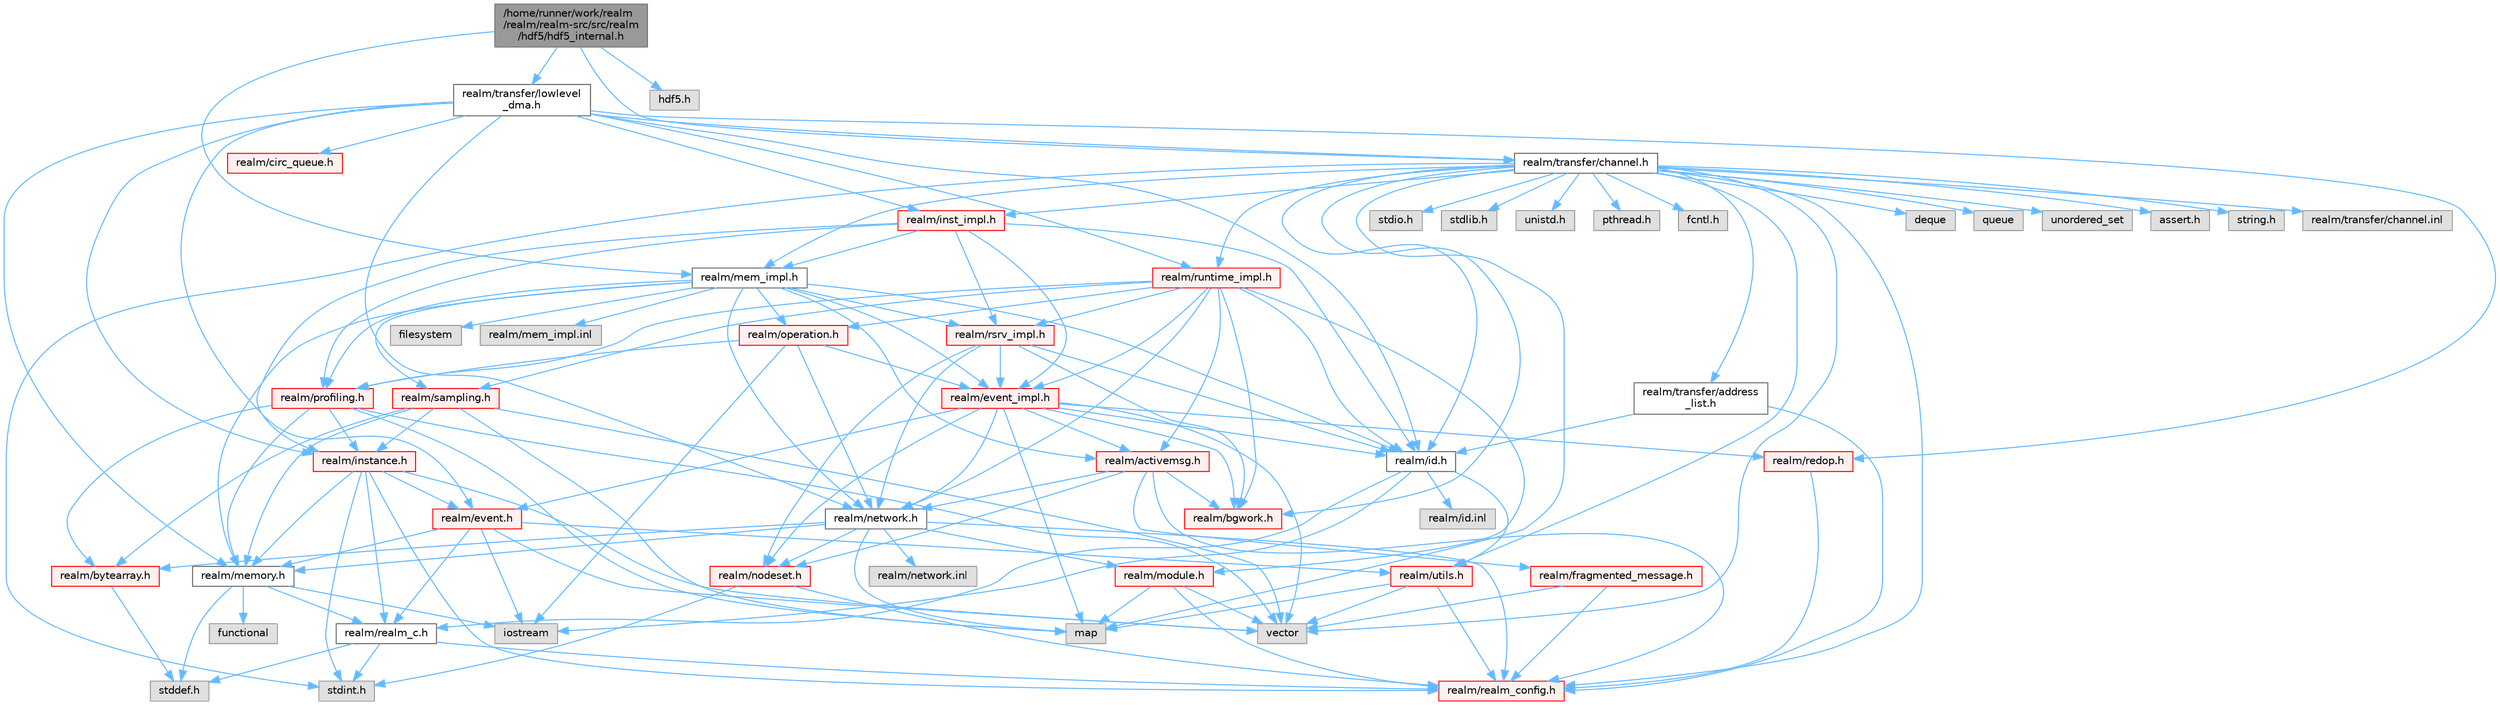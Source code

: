digraph "/home/runner/work/realm/realm/realm-src/src/realm/hdf5/hdf5_internal.h"
{
 // LATEX_PDF_SIZE
  bgcolor="transparent";
  edge [fontname=Helvetica,fontsize=10,labelfontname=Helvetica,labelfontsize=10];
  node [fontname=Helvetica,fontsize=10,shape=box,height=0.2,width=0.4];
  Node1 [id="Node000001",label="/home/runner/work/realm\l/realm/realm-src/src/realm\l/hdf5/hdf5_internal.h",height=0.2,width=0.4,color="gray40", fillcolor="grey60", style="filled", fontcolor="black",tooltip=" "];
  Node1 -> Node2 [id="edge1_Node000001_Node000002",color="steelblue1",style="solid",tooltip=" "];
  Node2 [id="Node000002",label="realm/mem_impl.h",height=0.2,width=0.4,color="grey40", fillcolor="white", style="filled",URL="$mem__impl_8h.html",tooltip=" "];
  Node2 -> Node3 [id="edge2_Node000002_Node000003",color="steelblue1",style="solid",tooltip=" "];
  Node3 [id="Node000003",label="realm/memory.h",height=0.2,width=0.4,color="grey40", fillcolor="white", style="filled",URL="$memory_8h.html",tooltip=" "];
  Node3 -> Node4 [id="edge3_Node000003_Node000004",color="steelblue1",style="solid",tooltip=" "];
  Node4 [id="Node000004",label="realm/realm_c.h",height=0.2,width=0.4,color="grey40", fillcolor="white", style="filled",URL="$realm__c_8h.html",tooltip=" "];
  Node4 -> Node5 [id="edge4_Node000004_Node000005",color="steelblue1",style="solid",tooltip=" "];
  Node5 [id="Node000005",label="realm/realm_config.h",height=0.2,width=0.4,color="red", fillcolor="#FFF0F0", style="filled",URL="$realm__config_8h.html",tooltip=" "];
  Node4 -> Node8 [id="edge5_Node000004_Node000008",color="steelblue1",style="solid",tooltip=" "];
  Node8 [id="Node000008",label="stddef.h",height=0.2,width=0.4,color="grey60", fillcolor="#E0E0E0", style="filled",tooltip=" "];
  Node4 -> Node9 [id="edge6_Node000004_Node000009",color="steelblue1",style="solid",tooltip=" "];
  Node9 [id="Node000009",label="stdint.h",height=0.2,width=0.4,color="grey60", fillcolor="#E0E0E0", style="filled",tooltip=" "];
  Node3 -> Node8 [id="edge7_Node000003_Node000008",color="steelblue1",style="solid",tooltip=" "];
  Node3 -> Node10 [id="edge8_Node000003_Node000010",color="steelblue1",style="solid",tooltip=" "];
  Node10 [id="Node000010",label="iostream",height=0.2,width=0.4,color="grey60", fillcolor="#E0E0E0", style="filled",tooltip=" "];
  Node3 -> Node11 [id="edge9_Node000003_Node000011",color="steelblue1",style="solid",tooltip=" "];
  Node11 [id="Node000011",label="functional",height=0.2,width=0.4,color="grey60", fillcolor="#E0E0E0", style="filled",tooltip=" "];
  Node2 -> Node12 [id="edge10_Node000002_Node000012",color="steelblue1",style="solid",tooltip=" "];
  Node12 [id="Node000012",label="realm/id.h",height=0.2,width=0.4,color="grey40", fillcolor="white", style="filled",URL="$id_8h.html",tooltip=" "];
  Node12 -> Node4 [id="edge11_Node000012_Node000004",color="steelblue1",style="solid",tooltip=" "];
  Node12 -> Node13 [id="edge12_Node000012_Node000013",color="steelblue1",style="solid",tooltip=" "];
  Node13 [id="Node000013",label="realm/utils.h",height=0.2,width=0.4,color="red", fillcolor="#FFF0F0", style="filled",URL="$utils_8h.html",tooltip=" "];
  Node13 -> Node5 [id="edge13_Node000013_Node000005",color="steelblue1",style="solid",tooltip=" "];
  Node13 -> Node16 [id="edge14_Node000013_Node000016",color="steelblue1",style="solid",tooltip=" "];
  Node16 [id="Node000016",label="vector",height=0.2,width=0.4,color="grey60", fillcolor="#E0E0E0", style="filled",tooltip=" "];
  Node13 -> Node17 [id="edge15_Node000013_Node000017",color="steelblue1",style="solid",tooltip=" "];
  Node17 [id="Node000017",label="map",height=0.2,width=0.4,color="grey60", fillcolor="#E0E0E0", style="filled",tooltip=" "];
  Node12 -> Node10 [id="edge16_Node000012_Node000010",color="steelblue1",style="solid",tooltip=" "];
  Node12 -> Node22 [id="edge17_Node000012_Node000022",color="steelblue1",style="solid",tooltip=" "];
  Node22 [id="Node000022",label="realm/id.inl",height=0.2,width=0.4,color="grey60", fillcolor="#E0E0E0", style="filled",tooltip=" "];
  Node2 -> Node23 [id="edge18_Node000002_Node000023",color="steelblue1",style="solid",tooltip=" "];
  Node23 [id="Node000023",label="realm/network.h",height=0.2,width=0.4,color="grey40", fillcolor="white", style="filled",URL="$network_8h.html",tooltip=" "];
  Node23 -> Node5 [id="edge19_Node000023_Node000005",color="steelblue1",style="solid",tooltip=" "];
  Node23 -> Node24 [id="edge20_Node000023_Node000024",color="steelblue1",style="solid",tooltip=" "];
  Node24 [id="Node000024",label="realm/module.h",height=0.2,width=0.4,color="red", fillcolor="#FFF0F0", style="filled",URL="$module_8h.html",tooltip=" "];
  Node24 -> Node5 [id="edge21_Node000024_Node000005",color="steelblue1",style="solid",tooltip=" "];
  Node24 -> Node16 [id="edge22_Node000024_Node000016",color="steelblue1",style="solid",tooltip=" "];
  Node24 -> Node17 [id="edge23_Node000024_Node000017",color="steelblue1",style="solid",tooltip=" "];
  Node23 -> Node28 [id="edge24_Node000023_Node000028",color="steelblue1",style="solid",tooltip=" "];
  Node28 [id="Node000028",label="realm/nodeset.h",height=0.2,width=0.4,color="red", fillcolor="#FFF0F0", style="filled",URL="$nodeset_8h.html",tooltip=" "];
  Node28 -> Node5 [id="edge25_Node000028_Node000005",color="steelblue1",style="solid",tooltip=" "];
  Node28 -> Node9 [id="edge26_Node000028_Node000009",color="steelblue1",style="solid",tooltip=" "];
  Node23 -> Node3 [id="edge27_Node000023_Node000003",color="steelblue1",style="solid",tooltip=" "];
  Node23 -> Node36 [id="edge28_Node000023_Node000036",color="steelblue1",style="solid",tooltip=" "];
  Node36 [id="Node000036",label="realm/bytearray.h",height=0.2,width=0.4,color="red", fillcolor="#FFF0F0", style="filled",URL="$bytearray_8h.html",tooltip=" "];
  Node36 -> Node8 [id="edge29_Node000036_Node000008",color="steelblue1",style="solid",tooltip=" "];
  Node23 -> Node17 [id="edge30_Node000023_Node000017",color="steelblue1",style="solid",tooltip=" "];
  Node23 -> Node38 [id="edge31_Node000023_Node000038",color="steelblue1",style="solid",tooltip=" "];
  Node38 [id="Node000038",label="realm/network.inl",height=0.2,width=0.4,color="grey60", fillcolor="#E0E0E0", style="filled",tooltip=" "];
  Node2 -> Node39 [id="edge32_Node000002_Node000039",color="steelblue1",style="solid",tooltip=" "];
  Node39 [id="Node000039",label="realm/activemsg.h",height=0.2,width=0.4,color="red", fillcolor="#FFF0F0", style="filled",URL="$activemsg_8h.html",tooltip=" "];
  Node39 -> Node5 [id="edge33_Node000039_Node000005",color="steelblue1",style="solid",tooltip=" "];
  Node39 -> Node40 [id="edge34_Node000039_Node000040",color="steelblue1",style="solid",tooltip=" "];
  Node40 [id="Node000040",label="realm/fragmented_message.h",height=0.2,width=0.4,color="red", fillcolor="#FFF0F0", style="filled",URL="$fragmented__message_8h.html",tooltip="Helper utility for reconstructing large ActiveMessages that were split into multiple network packets."];
  Node40 -> Node5 [id="edge35_Node000040_Node000005",color="steelblue1",style="solid",tooltip=" "];
  Node40 -> Node16 [id="edge36_Node000040_Node000016",color="steelblue1",style="solid",tooltip=" "];
  Node39 -> Node28 [id="edge37_Node000039_Node000028",color="steelblue1",style="solid",tooltip=" "];
  Node39 -> Node23 [id="edge38_Node000039_Node000023",color="steelblue1",style="solid",tooltip=" "];
  Node39 -> Node52 [id="edge39_Node000039_Node000052",color="steelblue1",style="solid",tooltip=" "];
  Node52 [id="Node000052",label="realm/bgwork.h",height=0.2,width=0.4,color="red", fillcolor="#FFF0F0", style="filled",URL="$bgwork_8h.html",tooltip=" "];
  Node2 -> Node61 [id="edge40_Node000002_Node000061",color="steelblue1",style="solid",tooltip=" "];
  Node61 [id="Node000061",label="realm/operation.h",height=0.2,width=0.4,color="red", fillcolor="#FFF0F0", style="filled",URL="$operation_8h.html",tooltip=" "];
  Node61 -> Node62 [id="edge41_Node000061_Node000062",color="steelblue1",style="solid",tooltip=" "];
  Node62 [id="Node000062",label="realm/profiling.h",height=0.2,width=0.4,color="red", fillcolor="#FFF0F0", style="filled",URL="$profiling_8h.html",tooltip=" "];
  Node62 -> Node16 [id="edge42_Node000062_Node000016",color="steelblue1",style="solid",tooltip=" "];
  Node62 -> Node17 [id="edge43_Node000062_Node000017",color="steelblue1",style="solid",tooltip=" "];
  Node62 -> Node36 [id="edge44_Node000062_Node000036",color="steelblue1",style="solid",tooltip=" "];
  Node62 -> Node3 [id="edge45_Node000062_Node000003",color="steelblue1",style="solid",tooltip=" "];
  Node62 -> Node68 [id="edge46_Node000062_Node000068",color="steelblue1",style="solid",tooltip=" "];
  Node68 [id="Node000068",label="realm/instance.h",height=0.2,width=0.4,color="red", fillcolor="#FFF0F0", style="filled",URL="$instance_8h.html",tooltip=" "];
  Node68 -> Node5 [id="edge47_Node000068_Node000005",color="steelblue1",style="solid",tooltip=" "];
  Node68 -> Node4 [id="edge48_Node000068_Node000004",color="steelblue1",style="solid",tooltip=" "];
  Node68 -> Node65 [id="edge49_Node000068_Node000065",color="steelblue1",style="solid",tooltip=" "];
  Node65 [id="Node000065",label="realm/event.h",height=0.2,width=0.4,color="red", fillcolor="#FFF0F0", style="filled",URL="$event_8h.html",tooltip=" "];
  Node65 -> Node4 [id="edge50_Node000065_Node000004",color="steelblue1",style="solid",tooltip=" "];
  Node65 -> Node13 [id="edge51_Node000065_Node000013",color="steelblue1",style="solid",tooltip=" "];
  Node65 -> Node3 [id="edge52_Node000065_Node000003",color="steelblue1",style="solid",tooltip=" "];
  Node65 -> Node16 [id="edge53_Node000065_Node000016",color="steelblue1",style="solid",tooltip=" "];
  Node65 -> Node10 [id="edge54_Node000065_Node000010",color="steelblue1",style="solid",tooltip=" "];
  Node68 -> Node3 [id="edge55_Node000068_Node000003",color="steelblue1",style="solid",tooltip=" "];
  Node68 -> Node16 [id="edge56_Node000068_Node000016",color="steelblue1",style="solid",tooltip=" "];
  Node68 -> Node9 [id="edge57_Node000068_Node000009",color="steelblue1",style="solid",tooltip=" "];
  Node61 -> Node77 [id="edge58_Node000061_Node000077",color="steelblue1",style="solid",tooltip=" "];
  Node77 [id="Node000077",label="realm/event_impl.h",height=0.2,width=0.4,color="red", fillcolor="#FFF0F0", style="filled",URL="$event__impl_8h.html",tooltip=" "];
  Node77 -> Node65 [id="edge59_Node000077_Node000065",color="steelblue1",style="solid",tooltip=" "];
  Node77 -> Node12 [id="edge60_Node000077_Node000012",color="steelblue1",style="solid",tooltip=" "];
  Node77 -> Node28 [id="edge61_Node000077_Node000028",color="steelblue1",style="solid",tooltip=" "];
  Node77 -> Node23 [id="edge62_Node000077_Node000023",color="steelblue1",style="solid",tooltip=" "];
  Node77 -> Node39 [id="edge63_Node000077_Node000039",color="steelblue1",style="solid",tooltip=" "];
  Node77 -> Node83 [id="edge64_Node000077_Node000083",color="steelblue1",style="solid",tooltip=" "];
  Node83 [id="Node000083",label="realm/redop.h",height=0.2,width=0.4,color="red", fillcolor="#FFF0F0", style="filled",URL="$redop_8h.html",tooltip=" "];
  Node83 -> Node5 [id="edge65_Node000083_Node000005",color="steelblue1",style="solid",tooltip=" "];
  Node77 -> Node52 [id="edge66_Node000077_Node000052",color="steelblue1",style="solid",tooltip=" "];
  Node77 -> Node16 [id="edge67_Node000077_Node000016",color="steelblue1",style="solid",tooltip=" "];
  Node77 -> Node17 [id="edge68_Node000077_Node000017",color="steelblue1",style="solid",tooltip=" "];
  Node61 -> Node23 [id="edge69_Node000061_Node000023",color="steelblue1",style="solid",tooltip=" "];
  Node61 -> Node10 [id="edge70_Node000061_Node000010",color="steelblue1",style="solid",tooltip=" "];
  Node2 -> Node62 [id="edge71_Node000002_Node000062",color="steelblue1",style="solid",tooltip=" "];
  Node2 -> Node89 [id="edge72_Node000002_Node000089",color="steelblue1",style="solid",tooltip=" "];
  Node89 [id="Node000089",label="realm/sampling.h",height=0.2,width=0.4,color="red", fillcolor="#FFF0F0", style="filled",URL="$sampling_8h.html",tooltip=" "];
  Node89 -> Node16 [id="edge73_Node000089_Node000016",color="steelblue1",style="solid",tooltip=" "];
  Node89 -> Node17 [id="edge74_Node000089_Node000017",color="steelblue1",style="solid",tooltip=" "];
  Node89 -> Node36 [id="edge75_Node000089_Node000036",color="steelblue1",style="solid",tooltip=" "];
  Node89 -> Node3 [id="edge76_Node000089_Node000003",color="steelblue1",style="solid",tooltip=" "];
  Node89 -> Node68 [id="edge77_Node000089_Node000068",color="steelblue1",style="solid",tooltip=" "];
  Node2 -> Node77 [id="edge78_Node000002_Node000077",color="steelblue1",style="solid",tooltip=" "];
  Node2 -> Node91 [id="edge79_Node000002_Node000091",color="steelblue1",style="solid",tooltip=" "];
  Node91 [id="Node000091",label="realm/rsrv_impl.h",height=0.2,width=0.4,color="red", fillcolor="#FFF0F0", style="filled",URL="$rsrv__impl_8h.html",tooltip=" "];
  Node91 -> Node12 [id="edge80_Node000091_Node000012",color="steelblue1",style="solid",tooltip=" "];
  Node91 -> Node23 [id="edge81_Node000091_Node000023",color="steelblue1",style="solid",tooltip=" "];
  Node91 -> Node28 [id="edge82_Node000091_Node000028",color="steelblue1",style="solid",tooltip=" "];
  Node91 -> Node52 [id="edge83_Node000091_Node000052",color="steelblue1",style="solid",tooltip=" "];
  Node91 -> Node77 [id="edge84_Node000091_Node000077",color="steelblue1",style="solid",tooltip=" "];
  Node2 -> Node94 [id="edge85_Node000002_Node000094",color="steelblue1",style="solid",tooltip=" "];
  Node94 [id="Node000094",label="filesystem",height=0.2,width=0.4,color="grey60", fillcolor="#E0E0E0", style="filled",tooltip=" "];
  Node2 -> Node95 [id="edge86_Node000002_Node000095",color="steelblue1",style="solid",tooltip=" "];
  Node95 [id="Node000095",label="realm/mem_impl.inl",height=0.2,width=0.4,color="grey60", fillcolor="#E0E0E0", style="filled",tooltip=" "];
  Node1 -> Node96 [id="edge87_Node000001_Node000096",color="steelblue1",style="solid",tooltip=" "];
  Node96 [id="Node000096",label="realm/transfer/lowlevel\l_dma.h",height=0.2,width=0.4,color="grey40", fillcolor="white", style="filled",URL="$lowlevel__dma_8h.html",tooltip=" "];
  Node96 -> Node23 [id="edge88_Node000096_Node000023",color="steelblue1",style="solid",tooltip=" "];
  Node96 -> Node12 [id="edge89_Node000096_Node000012",color="steelblue1",style="solid",tooltip=" "];
  Node96 -> Node3 [id="edge90_Node000096_Node000003",color="steelblue1",style="solid",tooltip=" "];
  Node96 -> Node83 [id="edge91_Node000096_Node000083",color="steelblue1",style="solid",tooltip=" "];
  Node96 -> Node68 [id="edge92_Node000096_Node000068",color="steelblue1",style="solid",tooltip=" "];
  Node96 -> Node65 [id="edge93_Node000096_Node000065",color="steelblue1",style="solid",tooltip=" "];
  Node96 -> Node97 [id="edge94_Node000096_Node000097",color="steelblue1",style="solid",tooltip=" "];
  Node97 [id="Node000097",label="realm/runtime_impl.h",height=0.2,width=0.4,color="red", fillcolor="#FFF0F0", style="filled",URL="$runtime__impl_8h.html",tooltip=" "];
  Node97 -> Node12 [id="edge95_Node000097_Node000012",color="steelblue1",style="solid",tooltip=" "];
  Node97 -> Node23 [id="edge96_Node000097_Node000023",color="steelblue1",style="solid",tooltip=" "];
  Node97 -> Node61 [id="edge97_Node000097_Node000061",color="steelblue1",style="solid",tooltip=" "];
  Node97 -> Node62 [id="edge98_Node000097_Node000062",color="steelblue1",style="solid",tooltip=" "];
  Node97 -> Node77 [id="edge99_Node000097_Node000077",color="steelblue1",style="solid",tooltip=" "];
  Node97 -> Node91 [id="edge100_Node000097_Node000091",color="steelblue1",style="solid",tooltip=" "];
  Node97 -> Node89 [id="edge101_Node000097_Node000089",color="steelblue1",style="solid",tooltip=" "];
  Node97 -> Node24 [id="edge102_Node000097_Node000024",color="steelblue1",style="solid",tooltip=" "];
  Node97 -> Node52 [id="edge103_Node000097_Node000052",color="steelblue1",style="solid",tooltip=" "];
  Node97 -> Node39 [id="edge104_Node000097_Node000039",color="steelblue1",style="solid",tooltip=" "];
  Node96 -> Node128 [id="edge105_Node000096_Node000128",color="steelblue1",style="solid",tooltip=" "];
  Node128 [id="Node000128",label="realm/inst_impl.h",height=0.2,width=0.4,color="red", fillcolor="#FFF0F0", style="filled",URL="$inst__impl_8h.html",tooltip=" "];
  Node128 -> Node68 [id="edge106_Node000128_Node000068",color="steelblue1",style="solid",tooltip=" "];
  Node128 -> Node12 [id="edge107_Node000128_Node000012",color="steelblue1",style="solid",tooltip=" "];
  Node128 -> Node91 [id="edge108_Node000128_Node000091",color="steelblue1",style="solid",tooltip=" "];
  Node128 -> Node77 [id="edge109_Node000128_Node000077",color="steelblue1",style="solid",tooltip=" "];
  Node128 -> Node62 [id="edge110_Node000128_Node000062",color="steelblue1",style="solid",tooltip=" "];
  Node128 -> Node2 [id="edge111_Node000128_Node000002",color="steelblue1",style="solid",tooltip=" "];
  Node96 -> Node132 [id="edge112_Node000096_Node000132",color="steelblue1",style="solid",tooltip=" "];
  Node132 [id="Node000132",label="realm/transfer/channel.h",height=0.2,width=0.4,color="grey40", fillcolor="white", style="filled",URL="$channel_8h.html",tooltip=" "];
  Node132 -> Node5 [id="edge113_Node000132_Node000005",color="steelblue1",style="solid",tooltip=" "];
  Node132 -> Node133 [id="edge114_Node000132_Node000133",color="steelblue1",style="solid",tooltip=" "];
  Node133 [id="Node000133",label="stdio.h",height=0.2,width=0.4,color="grey60", fillcolor="#E0E0E0", style="filled",tooltip=" "];
  Node132 -> Node134 [id="edge115_Node000132_Node000134",color="steelblue1",style="solid",tooltip=" "];
  Node134 [id="Node000134",label="stdlib.h",height=0.2,width=0.4,color="grey60", fillcolor="#E0E0E0", style="filled",tooltip=" "];
  Node132 -> Node9 [id="edge116_Node000132_Node000009",color="steelblue1",style="solid",tooltip=" "];
  Node132 -> Node135 [id="edge117_Node000132_Node000135",color="steelblue1",style="solid",tooltip=" "];
  Node135 [id="Node000135",label="unistd.h",height=0.2,width=0.4,color="grey60", fillcolor="#E0E0E0", style="filled",tooltip=" "];
  Node132 -> Node136 [id="edge118_Node000132_Node000136",color="steelblue1",style="solid",tooltip=" "];
  Node136 [id="Node000136",label="pthread.h",height=0.2,width=0.4,color="grey60", fillcolor="#E0E0E0", style="filled",tooltip=" "];
  Node132 -> Node137 [id="edge119_Node000132_Node000137",color="steelblue1",style="solid",tooltip=" "];
  Node137 [id="Node000137",label="fcntl.h",height=0.2,width=0.4,color="grey60", fillcolor="#E0E0E0", style="filled",tooltip=" "];
  Node132 -> Node17 [id="edge120_Node000132_Node000017",color="steelblue1",style="solid",tooltip=" "];
  Node132 -> Node16 [id="edge121_Node000132_Node000016",color="steelblue1",style="solid",tooltip=" "];
  Node132 -> Node50 [id="edge122_Node000132_Node000050",color="steelblue1",style="solid",tooltip=" "];
  Node50 [id="Node000050",label="deque",height=0.2,width=0.4,color="grey60", fillcolor="#E0E0E0", style="filled",tooltip=" "];
  Node132 -> Node138 [id="edge123_Node000132_Node000138",color="steelblue1",style="solid",tooltip=" "];
  Node138 [id="Node000138",label="queue",height=0.2,width=0.4,color="grey60", fillcolor="#E0E0E0", style="filled",tooltip=" "];
  Node132 -> Node139 [id="edge124_Node000132_Node000139",color="steelblue1",style="solid",tooltip=" "];
  Node139 [id="Node000139",label="unordered_set",height=0.2,width=0.4,color="grey60", fillcolor="#E0E0E0", style="filled",tooltip=" "];
  Node132 -> Node140 [id="edge125_Node000132_Node000140",color="steelblue1",style="solid",tooltip=" "];
  Node140 [id="Node000140",label="assert.h",height=0.2,width=0.4,color="grey60", fillcolor="#E0E0E0", style="filled",tooltip=" "];
  Node132 -> Node141 [id="edge126_Node000132_Node000141",color="steelblue1",style="solid",tooltip=" "];
  Node141 [id="Node000141",label="string.h",height=0.2,width=0.4,color="grey60", fillcolor="#E0E0E0", style="filled",tooltip=" "];
  Node132 -> Node12 [id="edge127_Node000132_Node000012",color="steelblue1",style="solid",tooltip=" "];
  Node132 -> Node97 [id="edge128_Node000132_Node000097",color="steelblue1",style="solid",tooltip=" "];
  Node132 -> Node2 [id="edge129_Node000132_Node000002",color="steelblue1",style="solid",tooltip=" "];
  Node132 -> Node128 [id="edge130_Node000132_Node000128",color="steelblue1",style="solid",tooltip=" "];
  Node132 -> Node52 [id="edge131_Node000132_Node000052",color="steelblue1",style="solid",tooltip=" "];
  Node132 -> Node13 [id="edge132_Node000132_Node000013",color="steelblue1",style="solid",tooltip=" "];
  Node132 -> Node142 [id="edge133_Node000132_Node000142",color="steelblue1",style="solid",tooltip=" "];
  Node142 [id="Node000142",label="realm/transfer/address\l_list.h",height=0.2,width=0.4,color="grey40", fillcolor="white", style="filled",URL="$address__list_8h.html",tooltip=" "];
  Node142 -> Node5 [id="edge134_Node000142_Node000005",color="steelblue1",style="solid",tooltip=" "];
  Node142 -> Node12 [id="edge135_Node000142_Node000012",color="steelblue1",style="solid",tooltip=" "];
  Node132 -> Node143 [id="edge136_Node000132_Node000143",color="steelblue1",style="solid",tooltip=" "];
  Node143 [id="Node000143",label="realm/transfer/channel.inl",height=0.2,width=0.4,color="grey60", fillcolor="#E0E0E0", style="filled",tooltip=" "];
  Node96 -> Node144 [id="edge137_Node000096_Node000144",color="steelblue1",style="solid",tooltip=" "];
  Node144 [id="Node000144",label="realm/circ_queue.h",height=0.2,width=0.4,color="red", fillcolor="#FFF0F0", style="filled",URL="$circ__queue_8h.html",tooltip=" "];
  Node1 -> Node132 [id="edge138_Node000001_Node000132",color="steelblue1",style="solid",tooltip=" "];
  Node1 -> Node146 [id="edge139_Node000001_Node000146",color="steelblue1",style="solid",tooltip=" "];
  Node146 [id="Node000146",label="hdf5.h",height=0.2,width=0.4,color="grey60", fillcolor="#E0E0E0", style="filled",tooltip=" "];
}
